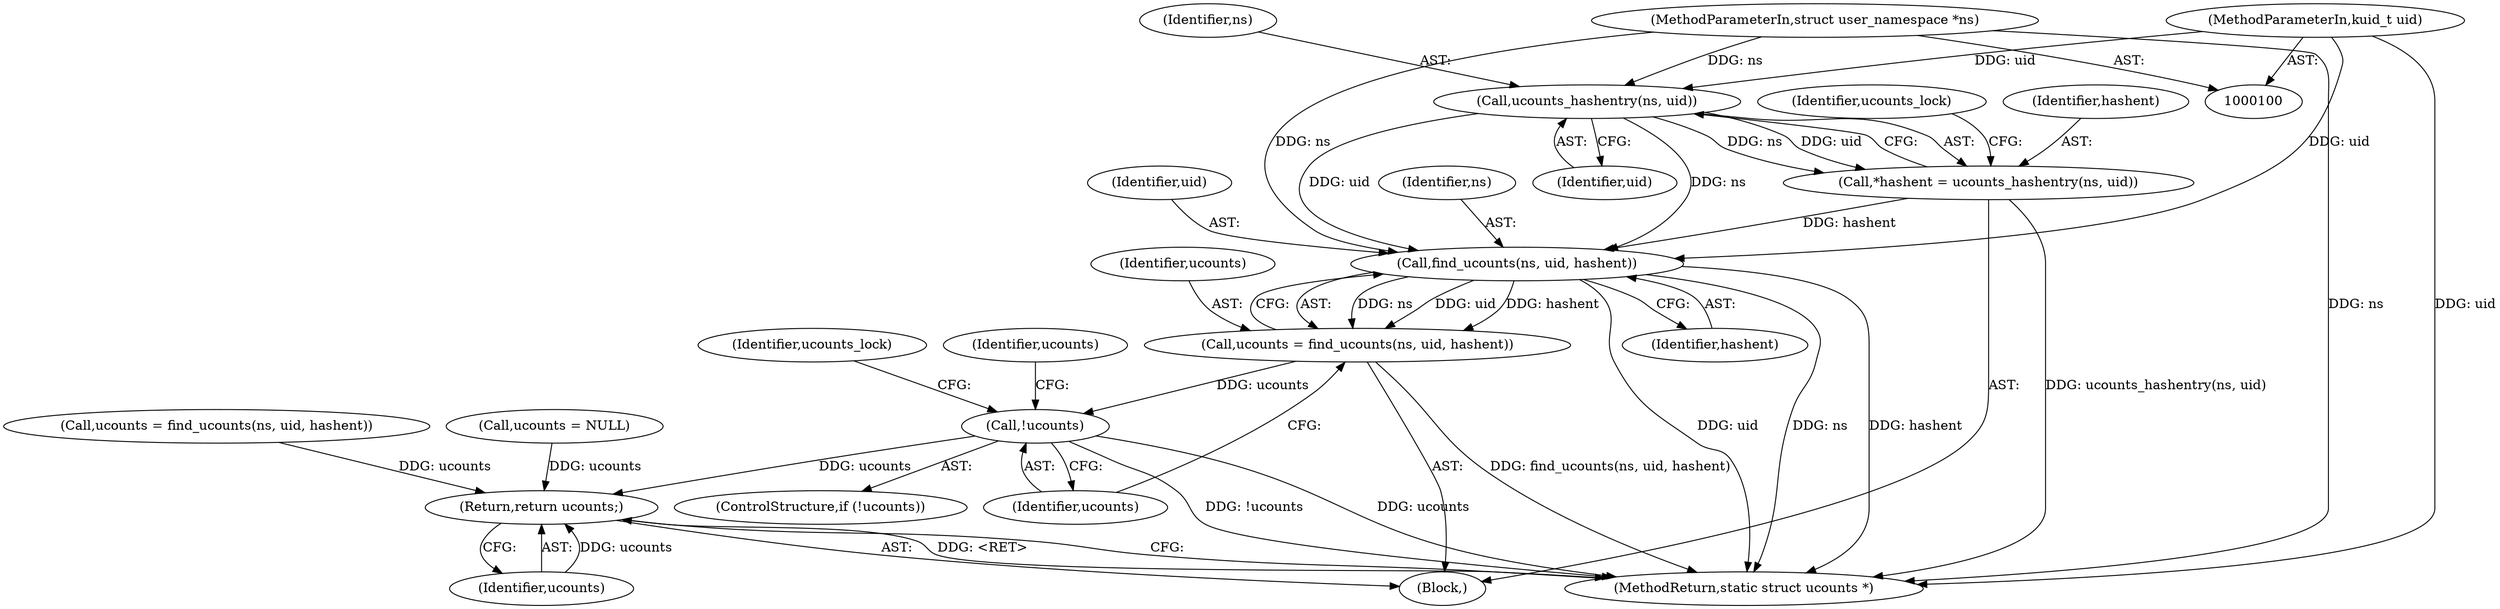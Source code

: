 digraph "0_linux_040757f738e13caaa9c5078bca79aa97e11dde88@pointer" {
"1000107" [label="(Call,ucounts_hashentry(ns, uid))"];
"1000101" [label="(MethodParameterIn,struct user_namespace *ns)"];
"1000102" [label="(MethodParameterIn,kuid_t uid)"];
"1000105" [label="(Call,*hashent = ucounts_hashentry(ns, uid))"];
"1000115" [label="(Call,find_ucounts(ns, uid, hashent))"];
"1000113" [label="(Call,ucounts = find_ucounts(ns, uid, hashent))"];
"1000120" [label="(Call,!ucounts)"];
"1000163" [label="(Return,return ucounts;)"];
"1000137" [label="(Call,ucounts = find_ucounts(ns, uid, hashent))"];
"1000113" [label="(Call,ucounts = find_ucounts(ns, uid, hashent))"];
"1000112" [label="(Identifier,ucounts_lock)"];
"1000153" [label="(Identifier,ucounts)"];
"1000107" [label="(Call,ucounts_hashentry(ns, uid))"];
"1000163" [label="(Return,return ucounts;)"];
"1000106" [label="(Identifier,hashent)"];
"1000119" [label="(ControlStructure,if (!ucounts))"];
"1000116" [label="(Identifier,ns)"];
"1000101" [label="(MethodParameterIn,struct user_namespace *ns)"];
"1000109" [label="(Identifier,uid)"];
"1000118" [label="(Identifier,hashent)"];
"1000164" [label="(Identifier,ucounts)"];
"1000102" [label="(MethodParameterIn,kuid_t uid)"];
"1000120" [label="(Call,!ucounts)"];
"1000115" [label="(Call,find_ucounts(ns, uid, hashent))"];
"1000157" [label="(Call,ucounts = NULL)"];
"1000165" [label="(MethodReturn,static struct ucounts *)"];
"1000105" [label="(Call,*hashent = ucounts_hashentry(ns, uid))"];
"1000117" [label="(Identifier,uid)"];
"1000121" [label="(Identifier,ucounts)"];
"1000103" [label="(Block,)"];
"1000114" [label="(Identifier,ucounts)"];
"1000108" [label="(Identifier,ns)"];
"1000125" [label="(Identifier,ucounts_lock)"];
"1000107" -> "1000105"  [label="AST: "];
"1000107" -> "1000109"  [label="CFG: "];
"1000108" -> "1000107"  [label="AST: "];
"1000109" -> "1000107"  [label="AST: "];
"1000105" -> "1000107"  [label="CFG: "];
"1000107" -> "1000105"  [label="DDG: ns"];
"1000107" -> "1000105"  [label="DDG: uid"];
"1000101" -> "1000107"  [label="DDG: ns"];
"1000102" -> "1000107"  [label="DDG: uid"];
"1000107" -> "1000115"  [label="DDG: ns"];
"1000107" -> "1000115"  [label="DDG: uid"];
"1000101" -> "1000100"  [label="AST: "];
"1000101" -> "1000165"  [label="DDG: ns"];
"1000101" -> "1000115"  [label="DDG: ns"];
"1000102" -> "1000100"  [label="AST: "];
"1000102" -> "1000165"  [label="DDG: uid"];
"1000102" -> "1000115"  [label="DDG: uid"];
"1000105" -> "1000103"  [label="AST: "];
"1000106" -> "1000105"  [label="AST: "];
"1000112" -> "1000105"  [label="CFG: "];
"1000105" -> "1000165"  [label="DDG: ucounts_hashentry(ns, uid)"];
"1000105" -> "1000115"  [label="DDG: hashent"];
"1000115" -> "1000113"  [label="AST: "];
"1000115" -> "1000118"  [label="CFG: "];
"1000116" -> "1000115"  [label="AST: "];
"1000117" -> "1000115"  [label="AST: "];
"1000118" -> "1000115"  [label="AST: "];
"1000113" -> "1000115"  [label="CFG: "];
"1000115" -> "1000165"  [label="DDG: hashent"];
"1000115" -> "1000165"  [label="DDG: uid"];
"1000115" -> "1000165"  [label="DDG: ns"];
"1000115" -> "1000113"  [label="DDG: ns"];
"1000115" -> "1000113"  [label="DDG: uid"];
"1000115" -> "1000113"  [label="DDG: hashent"];
"1000113" -> "1000103"  [label="AST: "];
"1000114" -> "1000113"  [label="AST: "];
"1000121" -> "1000113"  [label="CFG: "];
"1000113" -> "1000165"  [label="DDG: find_ucounts(ns, uid, hashent)"];
"1000113" -> "1000120"  [label="DDG: ucounts"];
"1000120" -> "1000119"  [label="AST: "];
"1000120" -> "1000121"  [label="CFG: "];
"1000121" -> "1000120"  [label="AST: "];
"1000125" -> "1000120"  [label="CFG: "];
"1000153" -> "1000120"  [label="CFG: "];
"1000120" -> "1000165"  [label="DDG: ucounts"];
"1000120" -> "1000165"  [label="DDG: !ucounts"];
"1000120" -> "1000163"  [label="DDG: ucounts"];
"1000163" -> "1000103"  [label="AST: "];
"1000163" -> "1000164"  [label="CFG: "];
"1000164" -> "1000163"  [label="AST: "];
"1000165" -> "1000163"  [label="CFG: "];
"1000163" -> "1000165"  [label="DDG: <RET>"];
"1000164" -> "1000163"  [label="DDG: ucounts"];
"1000157" -> "1000163"  [label="DDG: ucounts"];
"1000137" -> "1000163"  [label="DDG: ucounts"];
}
